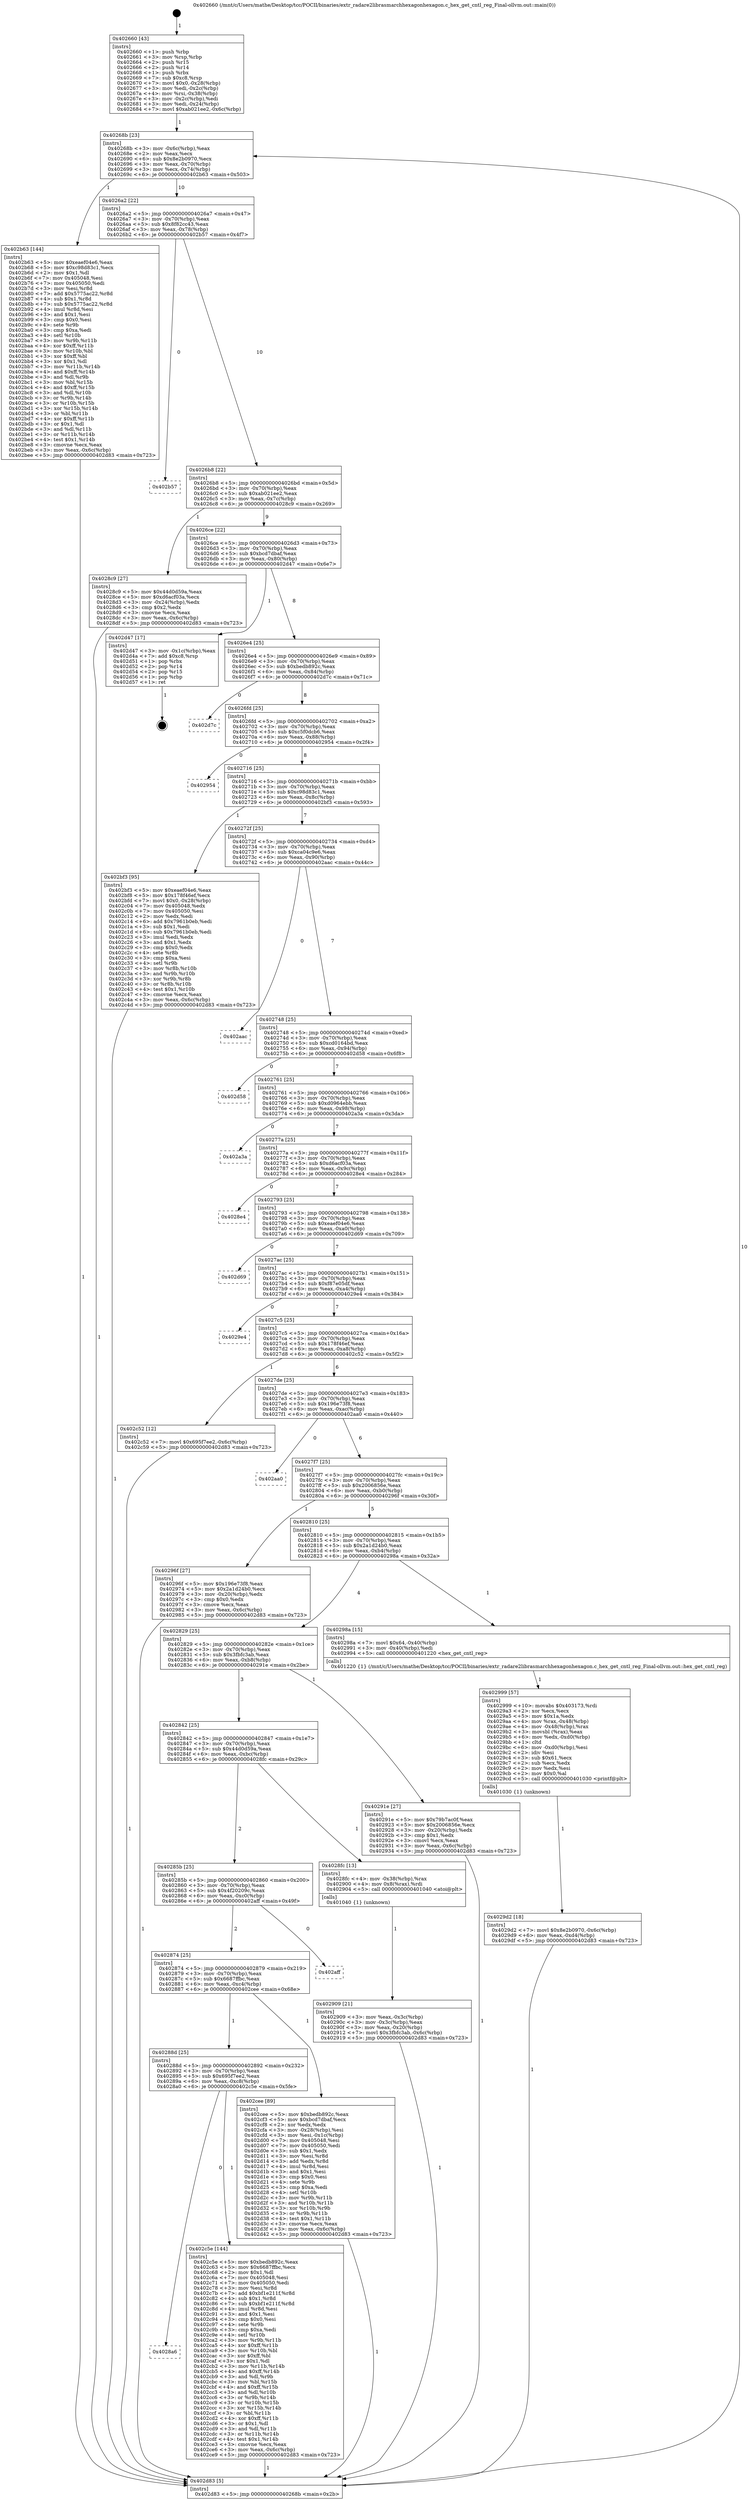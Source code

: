 digraph "0x402660" {
  label = "0x402660 (/mnt/c/Users/mathe/Desktop/tcc/POCII/binaries/extr_radare2librasmarchhexagonhexagon.c_hex_get_cntl_reg_Final-ollvm.out::main(0))"
  labelloc = "t"
  node[shape=record]

  Entry [label="",width=0.3,height=0.3,shape=circle,fillcolor=black,style=filled]
  "0x40268b" [label="{
     0x40268b [23]\l
     | [instrs]\l
     &nbsp;&nbsp;0x40268b \<+3\>: mov -0x6c(%rbp),%eax\l
     &nbsp;&nbsp;0x40268e \<+2\>: mov %eax,%ecx\l
     &nbsp;&nbsp;0x402690 \<+6\>: sub $0x8e2b0970,%ecx\l
     &nbsp;&nbsp;0x402696 \<+3\>: mov %eax,-0x70(%rbp)\l
     &nbsp;&nbsp;0x402699 \<+3\>: mov %ecx,-0x74(%rbp)\l
     &nbsp;&nbsp;0x40269c \<+6\>: je 0000000000402b63 \<main+0x503\>\l
  }"]
  "0x402b63" [label="{
     0x402b63 [144]\l
     | [instrs]\l
     &nbsp;&nbsp;0x402b63 \<+5\>: mov $0xeaef04e6,%eax\l
     &nbsp;&nbsp;0x402b68 \<+5\>: mov $0xc98d83c1,%ecx\l
     &nbsp;&nbsp;0x402b6d \<+2\>: mov $0x1,%dl\l
     &nbsp;&nbsp;0x402b6f \<+7\>: mov 0x405048,%esi\l
     &nbsp;&nbsp;0x402b76 \<+7\>: mov 0x405050,%edi\l
     &nbsp;&nbsp;0x402b7d \<+3\>: mov %esi,%r8d\l
     &nbsp;&nbsp;0x402b80 \<+7\>: add $0x5775ac22,%r8d\l
     &nbsp;&nbsp;0x402b87 \<+4\>: sub $0x1,%r8d\l
     &nbsp;&nbsp;0x402b8b \<+7\>: sub $0x5775ac22,%r8d\l
     &nbsp;&nbsp;0x402b92 \<+4\>: imul %r8d,%esi\l
     &nbsp;&nbsp;0x402b96 \<+3\>: and $0x1,%esi\l
     &nbsp;&nbsp;0x402b99 \<+3\>: cmp $0x0,%esi\l
     &nbsp;&nbsp;0x402b9c \<+4\>: sete %r9b\l
     &nbsp;&nbsp;0x402ba0 \<+3\>: cmp $0xa,%edi\l
     &nbsp;&nbsp;0x402ba3 \<+4\>: setl %r10b\l
     &nbsp;&nbsp;0x402ba7 \<+3\>: mov %r9b,%r11b\l
     &nbsp;&nbsp;0x402baa \<+4\>: xor $0xff,%r11b\l
     &nbsp;&nbsp;0x402bae \<+3\>: mov %r10b,%bl\l
     &nbsp;&nbsp;0x402bb1 \<+3\>: xor $0xff,%bl\l
     &nbsp;&nbsp;0x402bb4 \<+3\>: xor $0x1,%dl\l
     &nbsp;&nbsp;0x402bb7 \<+3\>: mov %r11b,%r14b\l
     &nbsp;&nbsp;0x402bba \<+4\>: and $0xff,%r14b\l
     &nbsp;&nbsp;0x402bbe \<+3\>: and %dl,%r9b\l
     &nbsp;&nbsp;0x402bc1 \<+3\>: mov %bl,%r15b\l
     &nbsp;&nbsp;0x402bc4 \<+4\>: and $0xff,%r15b\l
     &nbsp;&nbsp;0x402bc8 \<+3\>: and %dl,%r10b\l
     &nbsp;&nbsp;0x402bcb \<+3\>: or %r9b,%r14b\l
     &nbsp;&nbsp;0x402bce \<+3\>: or %r10b,%r15b\l
     &nbsp;&nbsp;0x402bd1 \<+3\>: xor %r15b,%r14b\l
     &nbsp;&nbsp;0x402bd4 \<+3\>: or %bl,%r11b\l
     &nbsp;&nbsp;0x402bd7 \<+4\>: xor $0xff,%r11b\l
     &nbsp;&nbsp;0x402bdb \<+3\>: or $0x1,%dl\l
     &nbsp;&nbsp;0x402bde \<+3\>: and %dl,%r11b\l
     &nbsp;&nbsp;0x402be1 \<+3\>: or %r11b,%r14b\l
     &nbsp;&nbsp;0x402be4 \<+4\>: test $0x1,%r14b\l
     &nbsp;&nbsp;0x402be8 \<+3\>: cmovne %ecx,%eax\l
     &nbsp;&nbsp;0x402beb \<+3\>: mov %eax,-0x6c(%rbp)\l
     &nbsp;&nbsp;0x402bee \<+5\>: jmp 0000000000402d83 \<main+0x723\>\l
  }"]
  "0x4026a2" [label="{
     0x4026a2 [22]\l
     | [instrs]\l
     &nbsp;&nbsp;0x4026a2 \<+5\>: jmp 00000000004026a7 \<main+0x47\>\l
     &nbsp;&nbsp;0x4026a7 \<+3\>: mov -0x70(%rbp),%eax\l
     &nbsp;&nbsp;0x4026aa \<+5\>: sub $0x8f82cc43,%eax\l
     &nbsp;&nbsp;0x4026af \<+3\>: mov %eax,-0x78(%rbp)\l
     &nbsp;&nbsp;0x4026b2 \<+6\>: je 0000000000402b57 \<main+0x4f7\>\l
  }"]
  Exit [label="",width=0.3,height=0.3,shape=circle,fillcolor=black,style=filled,peripheries=2]
  "0x402b57" [label="{
     0x402b57\l
  }", style=dashed]
  "0x4026b8" [label="{
     0x4026b8 [22]\l
     | [instrs]\l
     &nbsp;&nbsp;0x4026b8 \<+5\>: jmp 00000000004026bd \<main+0x5d\>\l
     &nbsp;&nbsp;0x4026bd \<+3\>: mov -0x70(%rbp),%eax\l
     &nbsp;&nbsp;0x4026c0 \<+5\>: sub $0xab021ee2,%eax\l
     &nbsp;&nbsp;0x4026c5 \<+3\>: mov %eax,-0x7c(%rbp)\l
     &nbsp;&nbsp;0x4026c8 \<+6\>: je 00000000004028c9 \<main+0x269\>\l
  }"]
  "0x4028a6" [label="{
     0x4028a6\l
  }", style=dashed]
  "0x4028c9" [label="{
     0x4028c9 [27]\l
     | [instrs]\l
     &nbsp;&nbsp;0x4028c9 \<+5\>: mov $0x44d0d59a,%eax\l
     &nbsp;&nbsp;0x4028ce \<+5\>: mov $0xd6acf03a,%ecx\l
     &nbsp;&nbsp;0x4028d3 \<+3\>: mov -0x24(%rbp),%edx\l
     &nbsp;&nbsp;0x4028d6 \<+3\>: cmp $0x2,%edx\l
     &nbsp;&nbsp;0x4028d9 \<+3\>: cmovne %ecx,%eax\l
     &nbsp;&nbsp;0x4028dc \<+3\>: mov %eax,-0x6c(%rbp)\l
     &nbsp;&nbsp;0x4028df \<+5\>: jmp 0000000000402d83 \<main+0x723\>\l
  }"]
  "0x4026ce" [label="{
     0x4026ce [22]\l
     | [instrs]\l
     &nbsp;&nbsp;0x4026ce \<+5\>: jmp 00000000004026d3 \<main+0x73\>\l
     &nbsp;&nbsp;0x4026d3 \<+3\>: mov -0x70(%rbp),%eax\l
     &nbsp;&nbsp;0x4026d6 \<+5\>: sub $0xbcd7dbaf,%eax\l
     &nbsp;&nbsp;0x4026db \<+3\>: mov %eax,-0x80(%rbp)\l
     &nbsp;&nbsp;0x4026de \<+6\>: je 0000000000402d47 \<main+0x6e7\>\l
  }"]
  "0x402d83" [label="{
     0x402d83 [5]\l
     | [instrs]\l
     &nbsp;&nbsp;0x402d83 \<+5\>: jmp 000000000040268b \<main+0x2b\>\l
  }"]
  "0x402660" [label="{
     0x402660 [43]\l
     | [instrs]\l
     &nbsp;&nbsp;0x402660 \<+1\>: push %rbp\l
     &nbsp;&nbsp;0x402661 \<+3\>: mov %rsp,%rbp\l
     &nbsp;&nbsp;0x402664 \<+2\>: push %r15\l
     &nbsp;&nbsp;0x402666 \<+2\>: push %r14\l
     &nbsp;&nbsp;0x402668 \<+1\>: push %rbx\l
     &nbsp;&nbsp;0x402669 \<+7\>: sub $0xc8,%rsp\l
     &nbsp;&nbsp;0x402670 \<+7\>: movl $0x0,-0x28(%rbp)\l
     &nbsp;&nbsp;0x402677 \<+3\>: mov %edi,-0x2c(%rbp)\l
     &nbsp;&nbsp;0x40267a \<+4\>: mov %rsi,-0x38(%rbp)\l
     &nbsp;&nbsp;0x40267e \<+3\>: mov -0x2c(%rbp),%edi\l
     &nbsp;&nbsp;0x402681 \<+3\>: mov %edi,-0x24(%rbp)\l
     &nbsp;&nbsp;0x402684 \<+7\>: movl $0xab021ee2,-0x6c(%rbp)\l
  }"]
  "0x402c5e" [label="{
     0x402c5e [144]\l
     | [instrs]\l
     &nbsp;&nbsp;0x402c5e \<+5\>: mov $0xbedb892c,%eax\l
     &nbsp;&nbsp;0x402c63 \<+5\>: mov $0x6687ffbc,%ecx\l
     &nbsp;&nbsp;0x402c68 \<+2\>: mov $0x1,%dl\l
     &nbsp;&nbsp;0x402c6a \<+7\>: mov 0x405048,%esi\l
     &nbsp;&nbsp;0x402c71 \<+7\>: mov 0x405050,%edi\l
     &nbsp;&nbsp;0x402c78 \<+3\>: mov %esi,%r8d\l
     &nbsp;&nbsp;0x402c7b \<+7\>: add $0xbf1e211f,%r8d\l
     &nbsp;&nbsp;0x402c82 \<+4\>: sub $0x1,%r8d\l
     &nbsp;&nbsp;0x402c86 \<+7\>: sub $0xbf1e211f,%r8d\l
     &nbsp;&nbsp;0x402c8d \<+4\>: imul %r8d,%esi\l
     &nbsp;&nbsp;0x402c91 \<+3\>: and $0x1,%esi\l
     &nbsp;&nbsp;0x402c94 \<+3\>: cmp $0x0,%esi\l
     &nbsp;&nbsp;0x402c97 \<+4\>: sete %r9b\l
     &nbsp;&nbsp;0x402c9b \<+3\>: cmp $0xa,%edi\l
     &nbsp;&nbsp;0x402c9e \<+4\>: setl %r10b\l
     &nbsp;&nbsp;0x402ca2 \<+3\>: mov %r9b,%r11b\l
     &nbsp;&nbsp;0x402ca5 \<+4\>: xor $0xff,%r11b\l
     &nbsp;&nbsp;0x402ca9 \<+3\>: mov %r10b,%bl\l
     &nbsp;&nbsp;0x402cac \<+3\>: xor $0xff,%bl\l
     &nbsp;&nbsp;0x402caf \<+3\>: xor $0x1,%dl\l
     &nbsp;&nbsp;0x402cb2 \<+3\>: mov %r11b,%r14b\l
     &nbsp;&nbsp;0x402cb5 \<+4\>: and $0xff,%r14b\l
     &nbsp;&nbsp;0x402cb9 \<+3\>: and %dl,%r9b\l
     &nbsp;&nbsp;0x402cbc \<+3\>: mov %bl,%r15b\l
     &nbsp;&nbsp;0x402cbf \<+4\>: and $0xff,%r15b\l
     &nbsp;&nbsp;0x402cc3 \<+3\>: and %dl,%r10b\l
     &nbsp;&nbsp;0x402cc6 \<+3\>: or %r9b,%r14b\l
     &nbsp;&nbsp;0x402cc9 \<+3\>: or %r10b,%r15b\l
     &nbsp;&nbsp;0x402ccc \<+3\>: xor %r15b,%r14b\l
     &nbsp;&nbsp;0x402ccf \<+3\>: or %bl,%r11b\l
     &nbsp;&nbsp;0x402cd2 \<+4\>: xor $0xff,%r11b\l
     &nbsp;&nbsp;0x402cd6 \<+3\>: or $0x1,%dl\l
     &nbsp;&nbsp;0x402cd9 \<+3\>: and %dl,%r11b\l
     &nbsp;&nbsp;0x402cdc \<+3\>: or %r11b,%r14b\l
     &nbsp;&nbsp;0x402cdf \<+4\>: test $0x1,%r14b\l
     &nbsp;&nbsp;0x402ce3 \<+3\>: cmovne %ecx,%eax\l
     &nbsp;&nbsp;0x402ce6 \<+3\>: mov %eax,-0x6c(%rbp)\l
     &nbsp;&nbsp;0x402ce9 \<+5\>: jmp 0000000000402d83 \<main+0x723\>\l
  }"]
  "0x402d47" [label="{
     0x402d47 [17]\l
     | [instrs]\l
     &nbsp;&nbsp;0x402d47 \<+3\>: mov -0x1c(%rbp),%eax\l
     &nbsp;&nbsp;0x402d4a \<+7\>: add $0xc8,%rsp\l
     &nbsp;&nbsp;0x402d51 \<+1\>: pop %rbx\l
     &nbsp;&nbsp;0x402d52 \<+2\>: pop %r14\l
     &nbsp;&nbsp;0x402d54 \<+2\>: pop %r15\l
     &nbsp;&nbsp;0x402d56 \<+1\>: pop %rbp\l
     &nbsp;&nbsp;0x402d57 \<+1\>: ret\l
  }"]
  "0x4026e4" [label="{
     0x4026e4 [25]\l
     | [instrs]\l
     &nbsp;&nbsp;0x4026e4 \<+5\>: jmp 00000000004026e9 \<main+0x89\>\l
     &nbsp;&nbsp;0x4026e9 \<+3\>: mov -0x70(%rbp),%eax\l
     &nbsp;&nbsp;0x4026ec \<+5\>: sub $0xbedb892c,%eax\l
     &nbsp;&nbsp;0x4026f1 \<+6\>: mov %eax,-0x84(%rbp)\l
     &nbsp;&nbsp;0x4026f7 \<+6\>: je 0000000000402d7c \<main+0x71c\>\l
  }"]
  "0x40288d" [label="{
     0x40288d [25]\l
     | [instrs]\l
     &nbsp;&nbsp;0x40288d \<+5\>: jmp 0000000000402892 \<main+0x232\>\l
     &nbsp;&nbsp;0x402892 \<+3\>: mov -0x70(%rbp),%eax\l
     &nbsp;&nbsp;0x402895 \<+5\>: sub $0x695f7ee2,%eax\l
     &nbsp;&nbsp;0x40289a \<+6\>: mov %eax,-0xc8(%rbp)\l
     &nbsp;&nbsp;0x4028a0 \<+6\>: je 0000000000402c5e \<main+0x5fe\>\l
  }"]
  "0x402d7c" [label="{
     0x402d7c\l
  }", style=dashed]
  "0x4026fd" [label="{
     0x4026fd [25]\l
     | [instrs]\l
     &nbsp;&nbsp;0x4026fd \<+5\>: jmp 0000000000402702 \<main+0xa2\>\l
     &nbsp;&nbsp;0x402702 \<+3\>: mov -0x70(%rbp),%eax\l
     &nbsp;&nbsp;0x402705 \<+5\>: sub $0xc5f0dcb6,%eax\l
     &nbsp;&nbsp;0x40270a \<+6\>: mov %eax,-0x88(%rbp)\l
     &nbsp;&nbsp;0x402710 \<+6\>: je 0000000000402954 \<main+0x2f4\>\l
  }"]
  "0x402cee" [label="{
     0x402cee [89]\l
     | [instrs]\l
     &nbsp;&nbsp;0x402cee \<+5\>: mov $0xbedb892c,%eax\l
     &nbsp;&nbsp;0x402cf3 \<+5\>: mov $0xbcd7dbaf,%ecx\l
     &nbsp;&nbsp;0x402cf8 \<+2\>: xor %edx,%edx\l
     &nbsp;&nbsp;0x402cfa \<+3\>: mov -0x28(%rbp),%esi\l
     &nbsp;&nbsp;0x402cfd \<+3\>: mov %esi,-0x1c(%rbp)\l
     &nbsp;&nbsp;0x402d00 \<+7\>: mov 0x405048,%esi\l
     &nbsp;&nbsp;0x402d07 \<+7\>: mov 0x405050,%edi\l
     &nbsp;&nbsp;0x402d0e \<+3\>: sub $0x1,%edx\l
     &nbsp;&nbsp;0x402d11 \<+3\>: mov %esi,%r8d\l
     &nbsp;&nbsp;0x402d14 \<+3\>: add %edx,%r8d\l
     &nbsp;&nbsp;0x402d17 \<+4\>: imul %r8d,%esi\l
     &nbsp;&nbsp;0x402d1b \<+3\>: and $0x1,%esi\l
     &nbsp;&nbsp;0x402d1e \<+3\>: cmp $0x0,%esi\l
     &nbsp;&nbsp;0x402d21 \<+4\>: sete %r9b\l
     &nbsp;&nbsp;0x402d25 \<+3\>: cmp $0xa,%edi\l
     &nbsp;&nbsp;0x402d28 \<+4\>: setl %r10b\l
     &nbsp;&nbsp;0x402d2c \<+3\>: mov %r9b,%r11b\l
     &nbsp;&nbsp;0x402d2f \<+3\>: and %r10b,%r11b\l
     &nbsp;&nbsp;0x402d32 \<+3\>: xor %r10b,%r9b\l
     &nbsp;&nbsp;0x402d35 \<+3\>: or %r9b,%r11b\l
     &nbsp;&nbsp;0x402d38 \<+4\>: test $0x1,%r11b\l
     &nbsp;&nbsp;0x402d3c \<+3\>: cmovne %ecx,%eax\l
     &nbsp;&nbsp;0x402d3f \<+3\>: mov %eax,-0x6c(%rbp)\l
     &nbsp;&nbsp;0x402d42 \<+5\>: jmp 0000000000402d83 \<main+0x723\>\l
  }"]
  "0x402954" [label="{
     0x402954\l
  }", style=dashed]
  "0x402716" [label="{
     0x402716 [25]\l
     | [instrs]\l
     &nbsp;&nbsp;0x402716 \<+5\>: jmp 000000000040271b \<main+0xbb\>\l
     &nbsp;&nbsp;0x40271b \<+3\>: mov -0x70(%rbp),%eax\l
     &nbsp;&nbsp;0x40271e \<+5\>: sub $0xc98d83c1,%eax\l
     &nbsp;&nbsp;0x402723 \<+6\>: mov %eax,-0x8c(%rbp)\l
     &nbsp;&nbsp;0x402729 \<+6\>: je 0000000000402bf3 \<main+0x593\>\l
  }"]
  "0x402874" [label="{
     0x402874 [25]\l
     | [instrs]\l
     &nbsp;&nbsp;0x402874 \<+5\>: jmp 0000000000402879 \<main+0x219\>\l
     &nbsp;&nbsp;0x402879 \<+3\>: mov -0x70(%rbp),%eax\l
     &nbsp;&nbsp;0x40287c \<+5\>: sub $0x6687ffbc,%eax\l
     &nbsp;&nbsp;0x402881 \<+6\>: mov %eax,-0xc4(%rbp)\l
     &nbsp;&nbsp;0x402887 \<+6\>: je 0000000000402cee \<main+0x68e\>\l
  }"]
  "0x402bf3" [label="{
     0x402bf3 [95]\l
     | [instrs]\l
     &nbsp;&nbsp;0x402bf3 \<+5\>: mov $0xeaef04e6,%eax\l
     &nbsp;&nbsp;0x402bf8 \<+5\>: mov $0x178f46ef,%ecx\l
     &nbsp;&nbsp;0x402bfd \<+7\>: movl $0x0,-0x28(%rbp)\l
     &nbsp;&nbsp;0x402c04 \<+7\>: mov 0x405048,%edx\l
     &nbsp;&nbsp;0x402c0b \<+7\>: mov 0x405050,%esi\l
     &nbsp;&nbsp;0x402c12 \<+2\>: mov %edx,%edi\l
     &nbsp;&nbsp;0x402c14 \<+6\>: add $0x7961b0eb,%edi\l
     &nbsp;&nbsp;0x402c1a \<+3\>: sub $0x1,%edi\l
     &nbsp;&nbsp;0x402c1d \<+6\>: sub $0x7961b0eb,%edi\l
     &nbsp;&nbsp;0x402c23 \<+3\>: imul %edi,%edx\l
     &nbsp;&nbsp;0x402c26 \<+3\>: and $0x1,%edx\l
     &nbsp;&nbsp;0x402c29 \<+3\>: cmp $0x0,%edx\l
     &nbsp;&nbsp;0x402c2c \<+4\>: sete %r8b\l
     &nbsp;&nbsp;0x402c30 \<+3\>: cmp $0xa,%esi\l
     &nbsp;&nbsp;0x402c33 \<+4\>: setl %r9b\l
     &nbsp;&nbsp;0x402c37 \<+3\>: mov %r8b,%r10b\l
     &nbsp;&nbsp;0x402c3a \<+3\>: and %r9b,%r10b\l
     &nbsp;&nbsp;0x402c3d \<+3\>: xor %r9b,%r8b\l
     &nbsp;&nbsp;0x402c40 \<+3\>: or %r8b,%r10b\l
     &nbsp;&nbsp;0x402c43 \<+4\>: test $0x1,%r10b\l
     &nbsp;&nbsp;0x402c47 \<+3\>: cmovne %ecx,%eax\l
     &nbsp;&nbsp;0x402c4a \<+3\>: mov %eax,-0x6c(%rbp)\l
     &nbsp;&nbsp;0x402c4d \<+5\>: jmp 0000000000402d83 \<main+0x723\>\l
  }"]
  "0x40272f" [label="{
     0x40272f [25]\l
     | [instrs]\l
     &nbsp;&nbsp;0x40272f \<+5\>: jmp 0000000000402734 \<main+0xd4\>\l
     &nbsp;&nbsp;0x402734 \<+3\>: mov -0x70(%rbp),%eax\l
     &nbsp;&nbsp;0x402737 \<+5\>: sub $0xca04c9e6,%eax\l
     &nbsp;&nbsp;0x40273c \<+6\>: mov %eax,-0x90(%rbp)\l
     &nbsp;&nbsp;0x402742 \<+6\>: je 0000000000402aac \<main+0x44c\>\l
  }"]
  "0x402aff" [label="{
     0x402aff\l
  }", style=dashed]
  "0x402aac" [label="{
     0x402aac\l
  }", style=dashed]
  "0x402748" [label="{
     0x402748 [25]\l
     | [instrs]\l
     &nbsp;&nbsp;0x402748 \<+5\>: jmp 000000000040274d \<main+0xed\>\l
     &nbsp;&nbsp;0x40274d \<+3\>: mov -0x70(%rbp),%eax\l
     &nbsp;&nbsp;0x402750 \<+5\>: sub $0xcd0164bd,%eax\l
     &nbsp;&nbsp;0x402755 \<+6\>: mov %eax,-0x94(%rbp)\l
     &nbsp;&nbsp;0x40275b \<+6\>: je 0000000000402d58 \<main+0x6f8\>\l
  }"]
  "0x4029d2" [label="{
     0x4029d2 [18]\l
     | [instrs]\l
     &nbsp;&nbsp;0x4029d2 \<+7\>: movl $0x8e2b0970,-0x6c(%rbp)\l
     &nbsp;&nbsp;0x4029d9 \<+6\>: mov %eax,-0xd4(%rbp)\l
     &nbsp;&nbsp;0x4029df \<+5\>: jmp 0000000000402d83 \<main+0x723\>\l
  }"]
  "0x402d58" [label="{
     0x402d58\l
  }", style=dashed]
  "0x402761" [label="{
     0x402761 [25]\l
     | [instrs]\l
     &nbsp;&nbsp;0x402761 \<+5\>: jmp 0000000000402766 \<main+0x106\>\l
     &nbsp;&nbsp;0x402766 \<+3\>: mov -0x70(%rbp),%eax\l
     &nbsp;&nbsp;0x402769 \<+5\>: sub $0xd0964ebb,%eax\l
     &nbsp;&nbsp;0x40276e \<+6\>: mov %eax,-0x98(%rbp)\l
     &nbsp;&nbsp;0x402774 \<+6\>: je 0000000000402a3a \<main+0x3da\>\l
  }"]
  "0x402999" [label="{
     0x402999 [57]\l
     | [instrs]\l
     &nbsp;&nbsp;0x402999 \<+10\>: movabs $0x403173,%rdi\l
     &nbsp;&nbsp;0x4029a3 \<+2\>: xor %ecx,%ecx\l
     &nbsp;&nbsp;0x4029a5 \<+5\>: mov $0x1a,%edx\l
     &nbsp;&nbsp;0x4029aa \<+4\>: mov %rax,-0x48(%rbp)\l
     &nbsp;&nbsp;0x4029ae \<+4\>: mov -0x48(%rbp),%rax\l
     &nbsp;&nbsp;0x4029b2 \<+3\>: movsbl (%rax),%eax\l
     &nbsp;&nbsp;0x4029b5 \<+6\>: mov %edx,-0xd0(%rbp)\l
     &nbsp;&nbsp;0x4029bb \<+1\>: cltd\l
     &nbsp;&nbsp;0x4029bc \<+6\>: mov -0xd0(%rbp),%esi\l
     &nbsp;&nbsp;0x4029c2 \<+2\>: idiv %esi\l
     &nbsp;&nbsp;0x4029c4 \<+3\>: sub $0x61,%ecx\l
     &nbsp;&nbsp;0x4029c7 \<+2\>: sub %ecx,%edx\l
     &nbsp;&nbsp;0x4029c9 \<+2\>: mov %edx,%esi\l
     &nbsp;&nbsp;0x4029cb \<+2\>: mov $0x0,%al\l
     &nbsp;&nbsp;0x4029cd \<+5\>: call 0000000000401030 \<printf@plt\>\l
     | [calls]\l
     &nbsp;&nbsp;0x401030 \{1\} (unknown)\l
  }"]
  "0x402a3a" [label="{
     0x402a3a\l
  }", style=dashed]
  "0x40277a" [label="{
     0x40277a [25]\l
     | [instrs]\l
     &nbsp;&nbsp;0x40277a \<+5\>: jmp 000000000040277f \<main+0x11f\>\l
     &nbsp;&nbsp;0x40277f \<+3\>: mov -0x70(%rbp),%eax\l
     &nbsp;&nbsp;0x402782 \<+5\>: sub $0xd6acf03a,%eax\l
     &nbsp;&nbsp;0x402787 \<+6\>: mov %eax,-0x9c(%rbp)\l
     &nbsp;&nbsp;0x40278d \<+6\>: je 00000000004028e4 \<main+0x284\>\l
  }"]
  "0x402909" [label="{
     0x402909 [21]\l
     | [instrs]\l
     &nbsp;&nbsp;0x402909 \<+3\>: mov %eax,-0x3c(%rbp)\l
     &nbsp;&nbsp;0x40290c \<+3\>: mov -0x3c(%rbp),%eax\l
     &nbsp;&nbsp;0x40290f \<+3\>: mov %eax,-0x20(%rbp)\l
     &nbsp;&nbsp;0x402912 \<+7\>: movl $0x3fbfc3ab,-0x6c(%rbp)\l
     &nbsp;&nbsp;0x402919 \<+5\>: jmp 0000000000402d83 \<main+0x723\>\l
  }"]
  "0x4028e4" [label="{
     0x4028e4\l
  }", style=dashed]
  "0x402793" [label="{
     0x402793 [25]\l
     | [instrs]\l
     &nbsp;&nbsp;0x402793 \<+5\>: jmp 0000000000402798 \<main+0x138\>\l
     &nbsp;&nbsp;0x402798 \<+3\>: mov -0x70(%rbp),%eax\l
     &nbsp;&nbsp;0x40279b \<+5\>: sub $0xeaef04e6,%eax\l
     &nbsp;&nbsp;0x4027a0 \<+6\>: mov %eax,-0xa0(%rbp)\l
     &nbsp;&nbsp;0x4027a6 \<+6\>: je 0000000000402d69 \<main+0x709\>\l
  }"]
  "0x40285b" [label="{
     0x40285b [25]\l
     | [instrs]\l
     &nbsp;&nbsp;0x40285b \<+5\>: jmp 0000000000402860 \<main+0x200\>\l
     &nbsp;&nbsp;0x402860 \<+3\>: mov -0x70(%rbp),%eax\l
     &nbsp;&nbsp;0x402863 \<+5\>: sub $0x4f20209c,%eax\l
     &nbsp;&nbsp;0x402868 \<+6\>: mov %eax,-0xc0(%rbp)\l
     &nbsp;&nbsp;0x40286e \<+6\>: je 0000000000402aff \<main+0x49f\>\l
  }"]
  "0x402d69" [label="{
     0x402d69\l
  }", style=dashed]
  "0x4027ac" [label="{
     0x4027ac [25]\l
     | [instrs]\l
     &nbsp;&nbsp;0x4027ac \<+5\>: jmp 00000000004027b1 \<main+0x151\>\l
     &nbsp;&nbsp;0x4027b1 \<+3\>: mov -0x70(%rbp),%eax\l
     &nbsp;&nbsp;0x4027b4 \<+5\>: sub $0xf87e05df,%eax\l
     &nbsp;&nbsp;0x4027b9 \<+6\>: mov %eax,-0xa4(%rbp)\l
     &nbsp;&nbsp;0x4027bf \<+6\>: je 00000000004029e4 \<main+0x384\>\l
  }"]
  "0x4028fc" [label="{
     0x4028fc [13]\l
     | [instrs]\l
     &nbsp;&nbsp;0x4028fc \<+4\>: mov -0x38(%rbp),%rax\l
     &nbsp;&nbsp;0x402900 \<+4\>: mov 0x8(%rax),%rdi\l
     &nbsp;&nbsp;0x402904 \<+5\>: call 0000000000401040 \<atoi@plt\>\l
     | [calls]\l
     &nbsp;&nbsp;0x401040 \{1\} (unknown)\l
  }"]
  "0x4029e4" [label="{
     0x4029e4\l
  }", style=dashed]
  "0x4027c5" [label="{
     0x4027c5 [25]\l
     | [instrs]\l
     &nbsp;&nbsp;0x4027c5 \<+5\>: jmp 00000000004027ca \<main+0x16a\>\l
     &nbsp;&nbsp;0x4027ca \<+3\>: mov -0x70(%rbp),%eax\l
     &nbsp;&nbsp;0x4027cd \<+5\>: sub $0x178f46ef,%eax\l
     &nbsp;&nbsp;0x4027d2 \<+6\>: mov %eax,-0xa8(%rbp)\l
     &nbsp;&nbsp;0x4027d8 \<+6\>: je 0000000000402c52 \<main+0x5f2\>\l
  }"]
  "0x402842" [label="{
     0x402842 [25]\l
     | [instrs]\l
     &nbsp;&nbsp;0x402842 \<+5\>: jmp 0000000000402847 \<main+0x1e7\>\l
     &nbsp;&nbsp;0x402847 \<+3\>: mov -0x70(%rbp),%eax\l
     &nbsp;&nbsp;0x40284a \<+5\>: sub $0x44d0d59a,%eax\l
     &nbsp;&nbsp;0x40284f \<+6\>: mov %eax,-0xbc(%rbp)\l
     &nbsp;&nbsp;0x402855 \<+6\>: je 00000000004028fc \<main+0x29c\>\l
  }"]
  "0x402c52" [label="{
     0x402c52 [12]\l
     | [instrs]\l
     &nbsp;&nbsp;0x402c52 \<+7\>: movl $0x695f7ee2,-0x6c(%rbp)\l
     &nbsp;&nbsp;0x402c59 \<+5\>: jmp 0000000000402d83 \<main+0x723\>\l
  }"]
  "0x4027de" [label="{
     0x4027de [25]\l
     | [instrs]\l
     &nbsp;&nbsp;0x4027de \<+5\>: jmp 00000000004027e3 \<main+0x183\>\l
     &nbsp;&nbsp;0x4027e3 \<+3\>: mov -0x70(%rbp),%eax\l
     &nbsp;&nbsp;0x4027e6 \<+5\>: sub $0x196e73f8,%eax\l
     &nbsp;&nbsp;0x4027eb \<+6\>: mov %eax,-0xac(%rbp)\l
     &nbsp;&nbsp;0x4027f1 \<+6\>: je 0000000000402aa0 \<main+0x440\>\l
  }"]
  "0x40291e" [label="{
     0x40291e [27]\l
     | [instrs]\l
     &nbsp;&nbsp;0x40291e \<+5\>: mov $0x79b7ac0f,%eax\l
     &nbsp;&nbsp;0x402923 \<+5\>: mov $0x2006856e,%ecx\l
     &nbsp;&nbsp;0x402928 \<+3\>: mov -0x20(%rbp),%edx\l
     &nbsp;&nbsp;0x40292b \<+3\>: cmp $0x1,%edx\l
     &nbsp;&nbsp;0x40292e \<+3\>: cmovl %ecx,%eax\l
     &nbsp;&nbsp;0x402931 \<+3\>: mov %eax,-0x6c(%rbp)\l
     &nbsp;&nbsp;0x402934 \<+5\>: jmp 0000000000402d83 \<main+0x723\>\l
  }"]
  "0x402aa0" [label="{
     0x402aa0\l
  }", style=dashed]
  "0x4027f7" [label="{
     0x4027f7 [25]\l
     | [instrs]\l
     &nbsp;&nbsp;0x4027f7 \<+5\>: jmp 00000000004027fc \<main+0x19c\>\l
     &nbsp;&nbsp;0x4027fc \<+3\>: mov -0x70(%rbp),%eax\l
     &nbsp;&nbsp;0x4027ff \<+5\>: sub $0x2006856e,%eax\l
     &nbsp;&nbsp;0x402804 \<+6\>: mov %eax,-0xb0(%rbp)\l
     &nbsp;&nbsp;0x40280a \<+6\>: je 000000000040296f \<main+0x30f\>\l
  }"]
  "0x402829" [label="{
     0x402829 [25]\l
     | [instrs]\l
     &nbsp;&nbsp;0x402829 \<+5\>: jmp 000000000040282e \<main+0x1ce\>\l
     &nbsp;&nbsp;0x40282e \<+3\>: mov -0x70(%rbp),%eax\l
     &nbsp;&nbsp;0x402831 \<+5\>: sub $0x3fbfc3ab,%eax\l
     &nbsp;&nbsp;0x402836 \<+6\>: mov %eax,-0xb8(%rbp)\l
     &nbsp;&nbsp;0x40283c \<+6\>: je 000000000040291e \<main+0x2be\>\l
  }"]
  "0x40296f" [label="{
     0x40296f [27]\l
     | [instrs]\l
     &nbsp;&nbsp;0x40296f \<+5\>: mov $0x196e73f8,%eax\l
     &nbsp;&nbsp;0x402974 \<+5\>: mov $0x2a1d24b0,%ecx\l
     &nbsp;&nbsp;0x402979 \<+3\>: mov -0x20(%rbp),%edx\l
     &nbsp;&nbsp;0x40297c \<+3\>: cmp $0x0,%edx\l
     &nbsp;&nbsp;0x40297f \<+3\>: cmove %ecx,%eax\l
     &nbsp;&nbsp;0x402982 \<+3\>: mov %eax,-0x6c(%rbp)\l
     &nbsp;&nbsp;0x402985 \<+5\>: jmp 0000000000402d83 \<main+0x723\>\l
  }"]
  "0x402810" [label="{
     0x402810 [25]\l
     | [instrs]\l
     &nbsp;&nbsp;0x402810 \<+5\>: jmp 0000000000402815 \<main+0x1b5\>\l
     &nbsp;&nbsp;0x402815 \<+3\>: mov -0x70(%rbp),%eax\l
     &nbsp;&nbsp;0x402818 \<+5\>: sub $0x2a1d24b0,%eax\l
     &nbsp;&nbsp;0x40281d \<+6\>: mov %eax,-0xb4(%rbp)\l
     &nbsp;&nbsp;0x402823 \<+6\>: je 000000000040298a \<main+0x32a\>\l
  }"]
  "0x40298a" [label="{
     0x40298a [15]\l
     | [instrs]\l
     &nbsp;&nbsp;0x40298a \<+7\>: movl $0x64,-0x40(%rbp)\l
     &nbsp;&nbsp;0x402991 \<+3\>: mov -0x40(%rbp),%edi\l
     &nbsp;&nbsp;0x402994 \<+5\>: call 0000000000401220 \<hex_get_cntl_reg\>\l
     | [calls]\l
     &nbsp;&nbsp;0x401220 \{1\} (/mnt/c/Users/mathe/Desktop/tcc/POCII/binaries/extr_radare2librasmarchhexagonhexagon.c_hex_get_cntl_reg_Final-ollvm.out::hex_get_cntl_reg)\l
  }"]
  Entry -> "0x402660" [label=" 1"]
  "0x40268b" -> "0x402b63" [label=" 1"]
  "0x40268b" -> "0x4026a2" [label=" 10"]
  "0x402d47" -> Exit [label=" 1"]
  "0x4026a2" -> "0x402b57" [label=" 0"]
  "0x4026a2" -> "0x4026b8" [label=" 10"]
  "0x402cee" -> "0x402d83" [label=" 1"]
  "0x4026b8" -> "0x4028c9" [label=" 1"]
  "0x4026b8" -> "0x4026ce" [label=" 9"]
  "0x4028c9" -> "0x402d83" [label=" 1"]
  "0x402660" -> "0x40268b" [label=" 1"]
  "0x402d83" -> "0x40268b" [label=" 10"]
  "0x402c5e" -> "0x402d83" [label=" 1"]
  "0x4026ce" -> "0x402d47" [label=" 1"]
  "0x4026ce" -> "0x4026e4" [label=" 8"]
  "0x40288d" -> "0x4028a6" [label=" 0"]
  "0x4026e4" -> "0x402d7c" [label=" 0"]
  "0x4026e4" -> "0x4026fd" [label=" 8"]
  "0x40288d" -> "0x402c5e" [label=" 1"]
  "0x4026fd" -> "0x402954" [label=" 0"]
  "0x4026fd" -> "0x402716" [label=" 8"]
  "0x402874" -> "0x40288d" [label=" 1"]
  "0x402716" -> "0x402bf3" [label=" 1"]
  "0x402716" -> "0x40272f" [label=" 7"]
  "0x402874" -> "0x402cee" [label=" 1"]
  "0x40272f" -> "0x402aac" [label=" 0"]
  "0x40272f" -> "0x402748" [label=" 7"]
  "0x40285b" -> "0x402874" [label=" 2"]
  "0x402748" -> "0x402d58" [label=" 0"]
  "0x402748" -> "0x402761" [label=" 7"]
  "0x40285b" -> "0x402aff" [label=" 0"]
  "0x402761" -> "0x402a3a" [label=" 0"]
  "0x402761" -> "0x40277a" [label=" 7"]
  "0x402c52" -> "0x402d83" [label=" 1"]
  "0x40277a" -> "0x4028e4" [label=" 0"]
  "0x40277a" -> "0x402793" [label=" 7"]
  "0x402bf3" -> "0x402d83" [label=" 1"]
  "0x402793" -> "0x402d69" [label=" 0"]
  "0x402793" -> "0x4027ac" [label=" 7"]
  "0x402b63" -> "0x402d83" [label=" 1"]
  "0x4027ac" -> "0x4029e4" [label=" 0"]
  "0x4027ac" -> "0x4027c5" [label=" 7"]
  "0x4029d2" -> "0x402d83" [label=" 1"]
  "0x4027c5" -> "0x402c52" [label=" 1"]
  "0x4027c5" -> "0x4027de" [label=" 6"]
  "0x40298a" -> "0x402999" [label=" 1"]
  "0x4027de" -> "0x402aa0" [label=" 0"]
  "0x4027de" -> "0x4027f7" [label=" 6"]
  "0x40296f" -> "0x402d83" [label=" 1"]
  "0x4027f7" -> "0x40296f" [label=" 1"]
  "0x4027f7" -> "0x402810" [label=" 5"]
  "0x402909" -> "0x402d83" [label=" 1"]
  "0x402810" -> "0x40298a" [label=" 1"]
  "0x402810" -> "0x402829" [label=" 4"]
  "0x40291e" -> "0x402d83" [label=" 1"]
  "0x402829" -> "0x40291e" [label=" 1"]
  "0x402829" -> "0x402842" [label=" 3"]
  "0x402999" -> "0x4029d2" [label=" 1"]
  "0x402842" -> "0x4028fc" [label=" 1"]
  "0x402842" -> "0x40285b" [label=" 2"]
  "0x4028fc" -> "0x402909" [label=" 1"]
}
